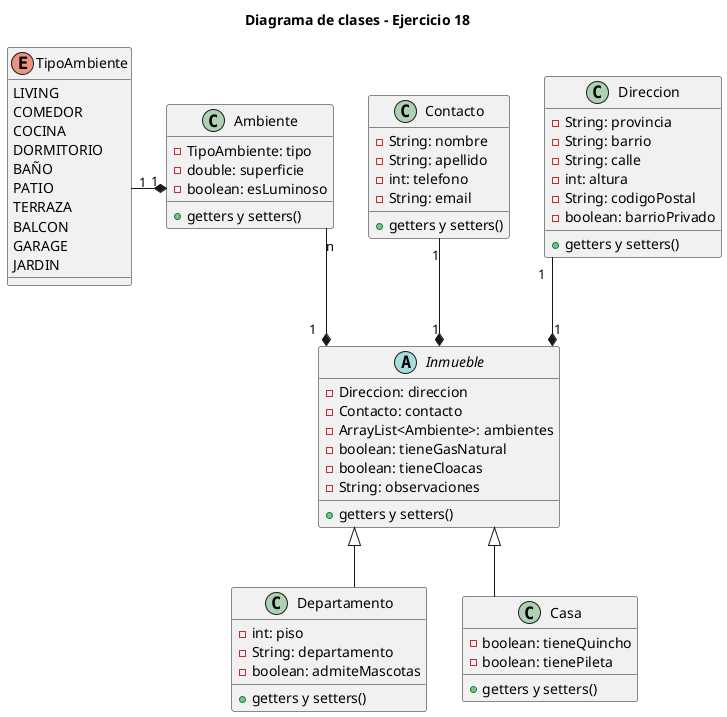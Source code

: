 @startuml
'https://plantuml.com/class-diagram

skinparam Linetype ortho
title "Diagrama de clases - Ejercicio 18"

class Departamento extends Inmueble {
    - int: piso
    - String: departamento
    - boolean: admiteMascotas

    'constructor(Direccion direccion, Contacto contacto, ArrayList<Ambiente> ambientes, boolean tieneGasNatural, boolean tieneCloacas, int piso, String departamento, boolean admiteMascotas)
     + getters y setters()
}

class Casa extends Inmueble {
    - boolean: tieneQuincho
    - boolean: tienePileta

    'constructor(Direccion direccion, Contacto contacto, ArrayList<Ambiente> ambientes, boolean tieneGasNatural, boolean tieneCloacas, boolean tieneQuincho, boolean tienePileta)
     + getters y setters()
}

abstract class Inmueble {
    - Direccion: direccion
    - Contacto: contacto
    - ArrayList<Ambiente>: ambientes
    - boolean: tieneGasNatural
    - boolean: tieneCloacas
    - String: observaciones

    'constructor(Direccion direccion, Contacto contacto, ArrayList<Ambiente> ambientes, boolean tieneGasNatural, boolean tieneCloacas)

    + getters y setters()
}

class Direccion {
    - String: provincia
    - String: barrio
    - String: calle
    - int: altura
    - String: codigoPostal
    - boolean: barrioPrivado

     + getters y setters()
}

class Contacto {
    - String: nombre
    - String: apellido
    - int: telefono
    - String: email

    'constructor(String nombre, String apellido, int telefono, String email)
    'constructor(String nombre, String apellido, int telefono)
    'constructor(String nombre, String apellido, String email)

    + getters y setters()
}

enum TipoAmbiente {
    LIVING
    COMEDOR
    COCINA
    DORMITORIO
    BAÑO
    PATIO
    TERRAZA
    BALCON
    GARAGE
    JARDIN
}

class Ambiente {
    - TipoAmbiente: tipo
    - double: superficie
    - boolean: esLuminoso

    + getters y setters()
}

' relaciones
Inmueble "1" *-u- "1" Direccion
Inmueble "1" *-u- "1" Contacto
Inmueble "1" *-u- "n" Ambiente
Ambiente "1" *-- "1" TipoAmbiente
Departamento -[hidden]u- Inmueble
Casa -[hidden]u- Inmueble
Ambiente -[hidden]l- TipoAmbiente

@enduml